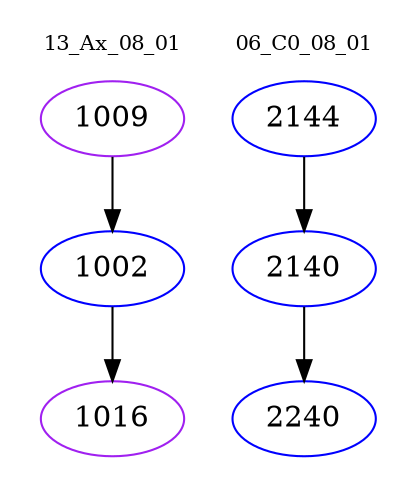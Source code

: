 digraph{
subgraph cluster_0 {
color = white
label = "13_Ax_08_01";
fontsize=10;
T0_1009 [label="1009", color="purple"]
T0_1009 -> T0_1002 [color="black"]
T0_1002 [label="1002", color="blue"]
T0_1002 -> T0_1016 [color="black"]
T0_1016 [label="1016", color="purple"]
}
subgraph cluster_1 {
color = white
label = "06_C0_08_01";
fontsize=10;
T1_2144 [label="2144", color="blue"]
T1_2144 -> T1_2140 [color="black"]
T1_2140 [label="2140", color="blue"]
T1_2140 -> T1_2240 [color="black"]
T1_2240 [label="2240", color="blue"]
}
}
